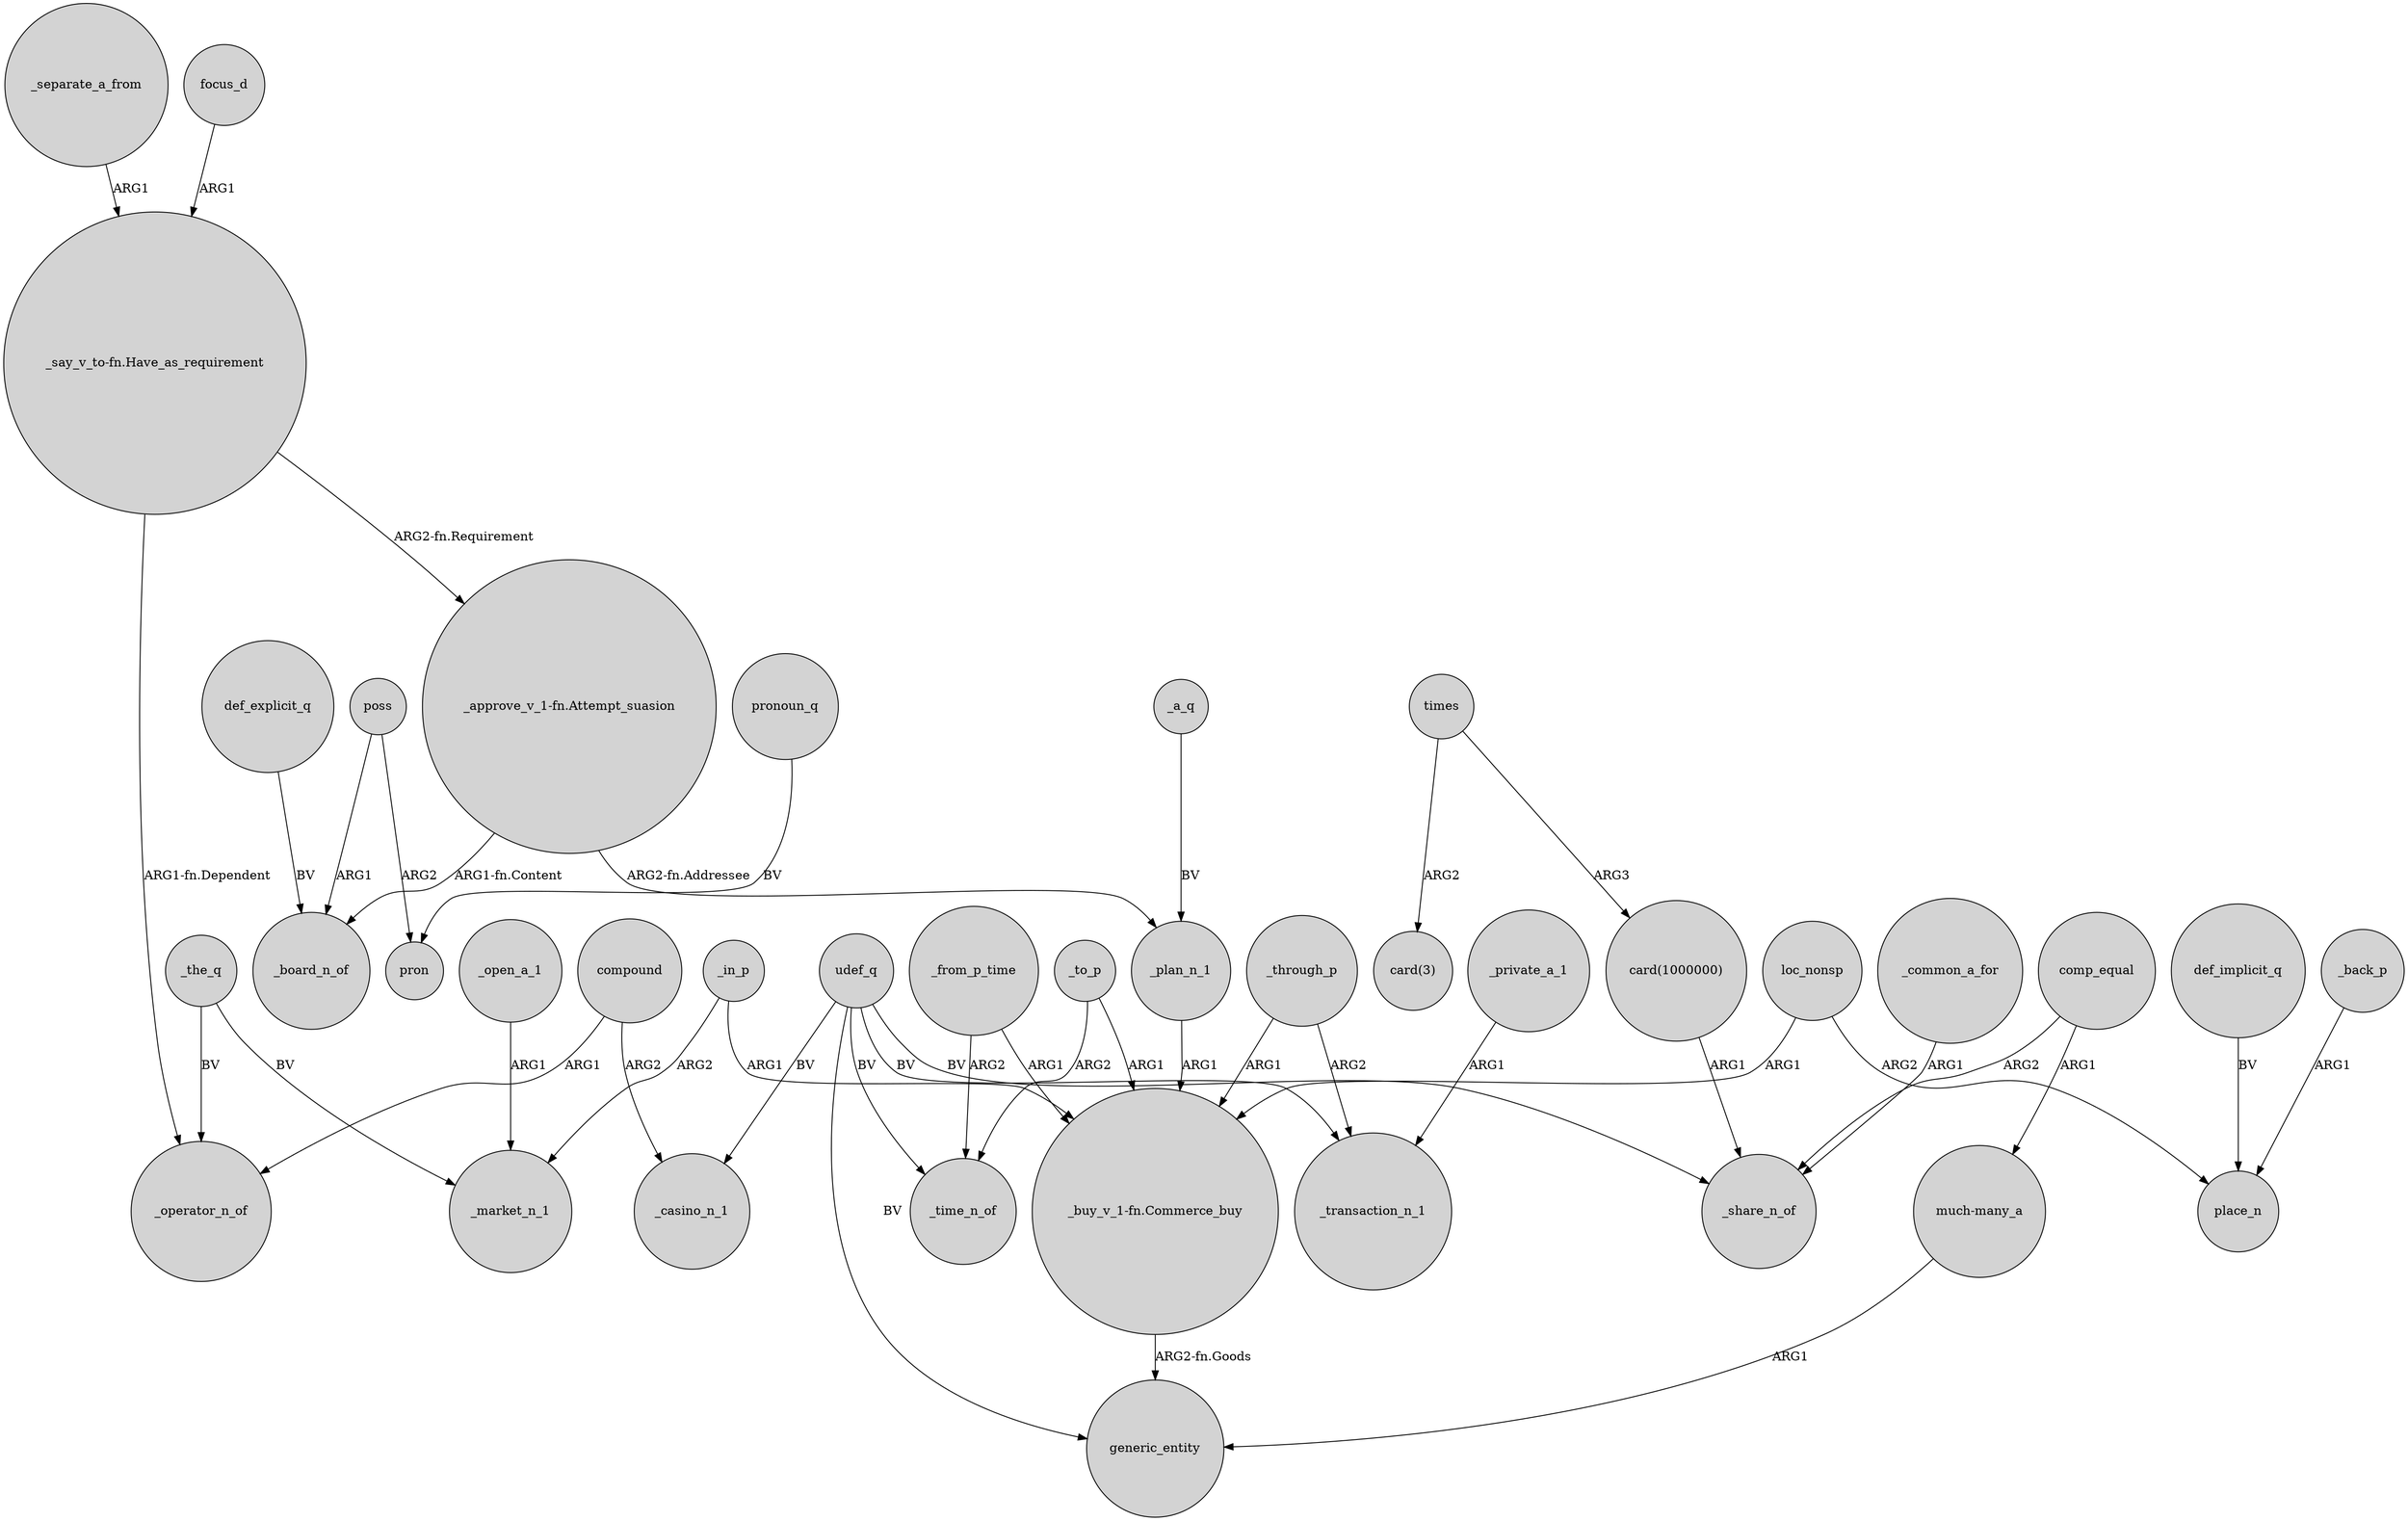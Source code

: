 digraph {
	node [shape=circle style=filled]
	_separate_a_from -> "_say_v_to-fn.Have_as_requirement" [label=ARG1]
	udef_q -> _casino_n_1 [label=BV]
	def_explicit_q -> _board_n_of [label=BV]
	compound -> _casino_n_1 [label=ARG2]
	udef_q -> _time_n_of [label=BV]
	def_implicit_q -> place_n [label=BV]
	"_say_v_to-fn.Have_as_requirement" -> "_approve_v_1-fn.Attempt_suasion" [label="ARG2-fn.Requirement"]
	_the_q -> _operator_n_of [label=BV]
	_from_p_time -> _time_n_of [label=ARG2]
	_open_a_1 -> _market_n_1 [label=ARG1]
	focus_d -> "_say_v_to-fn.Have_as_requirement" [label=ARG1]
	times -> "card(1000000)" [label=ARG3]
	times -> "card(3)" [label=ARG2]
	_common_a_for -> _share_n_of [label=ARG1]
	"_say_v_to-fn.Have_as_requirement" -> _operator_n_of [label="ARG1-fn.Dependent"]
	_to_p -> "_buy_v_1-fn.Commerce_buy" [label=ARG1]
	udef_q -> generic_entity [label=BV]
	_the_q -> _market_n_1 [label=BV]
	pronoun_q -> pron [label=BV]
	comp_equal -> "much-many_a" [label=ARG1]
	_from_p_time -> "_buy_v_1-fn.Commerce_buy" [label=ARG1]
	poss -> pron [label=ARG2]
	_in_p -> "_buy_v_1-fn.Commerce_buy" [label=ARG1]
	_in_p -> _market_n_1 [label=ARG2]
	_back_p -> place_n [label=ARG1]
	"much-many_a" -> generic_entity [label=ARG1]
	poss -> _board_n_of [label=ARG1]
	_through_p -> "_buy_v_1-fn.Commerce_buy" [label=ARG1]
	udef_q -> _share_n_of [label=BV]
	_a_q -> _plan_n_1 [label=BV]
	_plan_n_1 -> "_buy_v_1-fn.Commerce_buy" [label=ARG1]
	comp_equal -> _share_n_of [label=ARG2]
	udef_q -> _transaction_n_1 [label=BV]
	"card(1000000)" -> _share_n_of [label=ARG1]
	loc_nonsp -> "_buy_v_1-fn.Commerce_buy" [label=ARG1]
	"_approve_v_1-fn.Attempt_suasion" -> _board_n_of [label="ARG1-fn.Content"]
	loc_nonsp -> place_n [label=ARG2]
	"_approve_v_1-fn.Attempt_suasion" -> _plan_n_1 [label="ARG2-fn.Addressee"]
	_through_p -> _transaction_n_1 [label=ARG2]
	_private_a_1 -> _transaction_n_1 [label=ARG1]
	compound -> _operator_n_of [label=ARG1]
	"_buy_v_1-fn.Commerce_buy" -> generic_entity [label="ARG2-fn.Goods"]
	_to_p -> _time_n_of [label=ARG2]
}
